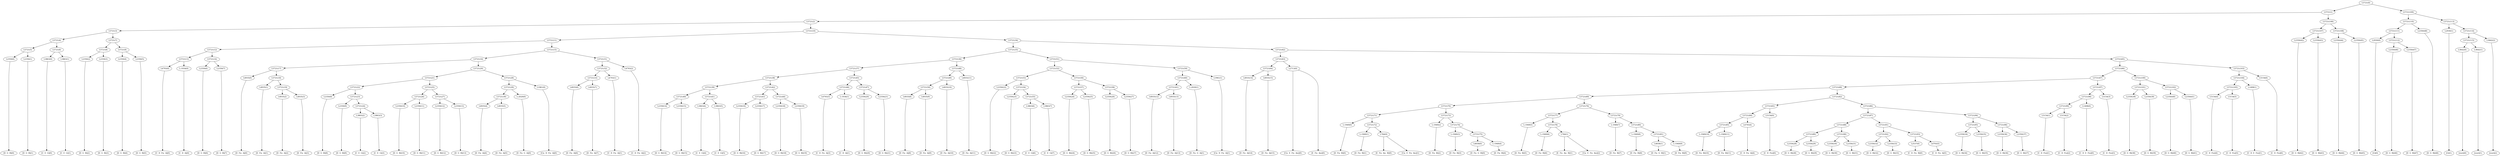 digraph sample{
"L2350(0)"->"[D  G  B](0)"
"L2350(1)"->"[D  G  B](1)"
"L5721(5)"->"L2350(0)"
"L5721(5)"->"L2350(1)"
"L3863(0)"->"[C  E  G](0)"
"L3863(1)"->"[C  E  G](1)"
"L5721(6)"->"L3863(0)"
"L5721(6)"->"L3863(1)"
"L5721(4)"->"L5721(5)"
"L5721(4)"->"L5721(6)"
"L2350(2)"->"[D  G  B](2)"
"L2350(3)"->"[D  G  B](3)"
"L5721(8)"->"L2350(2)"
"L5721(8)"->"L2350(3)"
"L2350(4)"->"[D  G  B](4)"
"L2350(5)"->"[D  G  B](5)"
"L5721(9)"->"L2350(4)"
"L5721(9)"->"L2350(5)"
"L5721(7)"->"L5721(8)"
"L5721(7)"->"L5721(9)"
"L5721(3)"->"L5721(4)"
"L5721(3)"->"L5721(7)"
"L4793(0)"->"[C  D  Fis  A](0)"
"L-1934(0)"->"[C  D  A](0)"
"L5721(13)"->"L4793(0)"
"L5721(13)"->"L-1934(0)"
"L2350(6)"->"[D  G  B](6)"
"L2350(7)"->"[D  G  B](7)"
"L5721(14)"->"L2350(6)"
"L5721(14)"->"L2350(7)"
"L5721(12)"->"L5721(13)"
"L5721(12)"->"L5721(14)"
"L4935(0)"->"[D  Fis  A](0)"
"L4935(1)"->"[D  Fis  A](1)"
"L4935(2)"->"[D  Fis  A](2)"
"L4935(3)"->"[D  Fis  A](3)"
"L5721(19)"->"L4935(2)"
"L5721(19)"->"L4935(3)"
"L5721(18)"->"L4935(1)"
"L5721(18)"->"L5721(19)"
"L5721(17)"->"L4935(0)"
"L5721(17)"->"L5721(18)"
"L2350(8)"->"[D  G  B](8)"
"L2350(9)"->"[D  G  B](9)"
"L3863(2)"->"[C  E  G](2)"
"L3863(3)"->"[C  E  G](3)"
"L5721(24)"->"L3863(2)"
"L5721(24)"->"L3863(3)"
"L5721(23)"->"L2350(9)"
"L5721(23)"->"L5721(24)"
"L5721(22)"->"L2350(8)"
"L5721(22)"->"L5721(23)"
"L2350(10)"->"[D  G  B](10)"
"L2350(11)"->"[D  G  B](11)"
"L5721(26)"->"L2350(10)"
"L5721(26)"->"L2350(11)"
"L2350(12)"->"[D  G  B](12)"
"L2350(13)"->"[D  G  B](13)"
"L5721(27)"->"L2350(12)"
"L5721(27)"->"L2350(13)"
"L5721(25)"->"L5721(26)"
"L5721(25)"->"L5721(27)"
"L5721(21)"->"L5721(22)"
"L5721(21)"->"L5721(25)"
"L4935(4)"->"[D  Fis  A](4)"
"L4935(5)"->"[D  Fis  A](5)"
"L5721(30)"->"L4935(4)"
"L5721(30)"->"L4935(5)"
"L-2020(0)"->"[D  Fis  G  A](0)"
"L5721(29)"->"L5721(30)"
"L5721(29)"->"L-2020(0)"
"L1961(0)"->"[Cis  D  Fis  A](0)"
"L5721(28)"->"L5721(29)"
"L5721(28)"->"L1961(0)"
"L5721(20)"->"L5721(21)"
"L5721(20)"->"L5721(28)"
"L5721(16)"->"L5721(17)"
"L5721(16)"->"L5721(20)"
"L4935(6)"->"[D  Fis  A](6)"
"L4935(7)"->"[D  Fis  A](7)"
"L5721(33)"->"L4935(6)"
"L5721(33)"->"L4935(7)"
"L4793(1)"->"[C  D  Fis  A](1)"
"L5721(32)"->"L5721(33)"
"L5721(32)"->"L4793(1)"
"L4793(2)"->"[C  D  Fis  A](2)"
"L5721(31)"->"L5721(32)"
"L5721(31)"->"L4793(2)"
"L5721(15)"->"L5721(16)"
"L5721(15)"->"L5721(31)"
"L5721(11)"->"L5721(12)"
"L5721(11)"->"L5721(15)"
"L2350(14)"->"[D  G  B](14)"
"L2350(15)"->"[D  G  B](15)"
"L5721(40)"->"L2350(14)"
"L5721(40)"->"L2350(15)"
"L3863(4)"->"[C  E  G](4)"
"L3863(5)"->"[C  E  G](5)"
"L5721(41)"->"L3863(4)"
"L5721(41)"->"L3863(5)"
"L5721(39)"->"L5721(40)"
"L5721(39)"->"L5721(41)"
"L2350(16)"->"[D  G  B](16)"
"L2350(17)"->"[D  G  B](17)"
"L5721(43)"->"L2350(16)"
"L5721(43)"->"L2350(17)"
"L2350(18)"->"[D  G  B](18)"
"L2350(19)"->"[D  G  B](19)"
"L5721(44)"->"L2350(18)"
"L5721(44)"->"L2350(19)"
"L5721(42)"->"L5721(43)"
"L5721(42)"->"L5721(44)"
"L5721(38)"->"L5721(39)"
"L5721(38)"->"L5721(42)"
"L4793(3)"->"[C  D  Fis  A](3)"
"L-1934(1)"->"[C  D  A](1)"
"L5721(46)"->"L4793(3)"
"L5721(46)"->"L-1934(1)"
"L2350(20)"->"[D  G  B](20)"
"L2350(21)"->"[D  G  B](21)"
"L5721(47)"->"L2350(20)"
"L5721(47)"->"L2350(21)"
"L5721(45)"->"L5721(46)"
"L5721(45)"->"L5721(47)"
"L5721(37)"->"L5721(38)"
"L5721(37)"->"L5721(45)"
"L4935(8)"->"[D  Fis  A](8)"
"L4935(9)"->"[D  Fis  A](9)"
"L5721(50)"->"L4935(8)"
"L5721(50)"->"L4935(9)"
"L4935(10)"->"[D  Fis  A](10)"
"L5721(49)"->"L5721(50)"
"L5721(49)"->"L4935(10)"
"L4935(11)"->"[D  Fis  A](11)"
"L5721(48)"->"L5721(49)"
"L5721(48)"->"L4935(11)"
"L5721(36)"->"L5721(37)"
"L5721(36)"->"L5721(48)"
"L2350(22)"->"[D  G  B](22)"
"L2350(23)"->"[D  G  B](23)"
"L3863(6)"->"[C  E  G](6)"
"L3863(7)"->"[C  E  G](7)"
"L5721(55)"->"L3863(6)"
"L5721(55)"->"L3863(7)"
"L5721(54)"->"L2350(23)"
"L5721(54)"->"L5721(55)"
"L5721(53)"->"L2350(22)"
"L5721(53)"->"L5721(54)"
"L2350(24)"->"[D  G  B](24)"
"L2350(25)"->"[D  G  B](25)"
"L5721(57)"->"L2350(24)"
"L5721(57)"->"L2350(25)"
"L2350(26)"->"[D  G  B](26)"
"L2350(27)"->"[D  G  B](27)"
"L5721(58)"->"L2350(26)"
"L5721(58)"->"L2350(27)"
"L5721(56)"->"L5721(57)"
"L5721(56)"->"L5721(58)"
"L5721(52)"->"L5721(53)"
"L5721(52)"->"L5721(56)"
"L4935(12)"->"[D  Fis  A](12)"
"L4935(13)"->"[D  Fis  A](13)"
"L5721(61)"->"L4935(12)"
"L5721(61)"->"L4935(13)"
"L-2020(1)"->"[D  Fis  G  A](1)"
"L5721(60)"->"L5721(61)"
"L5721(60)"->"L-2020(1)"
"L1961(1)"->"[Cis  D  Fis  A](1)"
"L5721(59)"->"L5721(60)"
"L5721(59)"->"L1961(1)"
"L5721(51)"->"L5721(52)"
"L5721(51)"->"L5721(59)"
"L5721(35)"->"L5721(36)"
"L5721(35)"->"L5721(51)"
"L4935(14)"->"[D  Fis  A](14)"
"L4935(15)"->"[D  Fis  A](15)"
"L5721(64)"->"L4935(14)"
"L5721(64)"->"L4935(15)"
"L2713(0)"->"[Cis  E  Fis  Ais](0)"
"L2713(0)"->"[E  Fis  Ais](0)"
"L5721(63)"->"L5721(64)"
"L5721(63)"->"L2713(0)"
"L-1949(0)"->"[D  Fis  B](0)"
"L-1949(1)"->"[D  Fis  B](1)"
"L764(0)"->"[E  Fis  Ais  B](0)"
"L764(0)"->"[Cis  E  Fis  Ais](1)"
"L5721(72)"->"L-1949(1)"
"L5721(72)"->"L764(0)"
"L5721(71)"->"L-1949(0)"
"L5721(71)"->"L5721(72)"
"L-1949(2)"->"[D  Fis  B](2)"
"L-1949(3)"->"[D  Fis  B](3)"
"L4658(0)"->"[D  Fis  G  B](0)"
"L-1949(4)"->"[D  Fis  B](4)"
"L5721(75)"->"L4658(0)"
"L5721(75)"->"L-1949(4)"
"L5721(74)"->"L-1949(3)"
"L5721(74)"->"L5721(75)"
"L5721(73)"->"L-1949(2)"
"L5721(73)"->"L5721(74)"
"L5721(70)"->"L5721(71)"
"L5721(70)"->"L5721(73)"
"L-1949(5)"->"[D  Fis  B](5)"
"L-1949(6)"->"[D  Fis  B](6)"
"L764(1)"->"[E  Fis  Ais  B](1)"
"L764(1)"->"[Cis  E  Fis  Ais](2)"
"L5721(78)"->"L-1949(6)"
"L5721(78)"->"L764(1)"
"L5721(77)"->"L-1949(5)"
"L5721(77)"->"L5721(78)"
"L-1949(7)"->"[D  Fis  B](7)"
"L-1949(8)"->"[D  Fis  B](8)"
"L4658(1)"->"[D  Fis  G  B](1)"
"L-1949(9)"->"[D  Fis  B](9)"
"L5721(81)"->"L4658(1)"
"L5721(81)"->"L-1949(9)"
"L5721(80)"->"L-1949(8)"
"L5721(80)"->"L5721(81)"
"L5721(79)"->"L-1949(7)"
"L5721(79)"->"L5721(80)"
"L5721(76)"->"L5721(77)"
"L5721(76)"->"L5721(79)"
"L5721(69)"->"L5721(70)"
"L5721(69)"->"L5721(76)"
"L-1949(10)"->"[D  Fis  B](10)"
"L-1949(11)"->"[D  Fis  B](11)"
"L5721(85)"->"L-1949(10)"
"L5721(85)"->"L-1949(11)"
"L4793(4)"->"[C  D  Fis  A](4)"
"L5721(84)"->"L5721(85)"
"L5721(84)"->"L4793(4)"
"L5154(0)"->"[C  D  Fis](0)"
"L5721(83)"->"L5721(84)"
"L5721(83)"->"L5154(0)"
"L2350(28)"->"[D  G  B](28)"
"L2350(29)"->"[D  G  B](29)"
"L5721(89)"->"L2350(28)"
"L5721(89)"->"L2350(29)"
"L2350(30)"->"[D  G  B](30)"
"L2350(31)"->"[D  G  B](31)"
"L5721(90)"->"L2350(30)"
"L5721(90)"->"L2350(31)"
"L5721(88)"->"L5721(89)"
"L5721(88)"->"L5721(90)"
"L2350(32)"->"[D  G  B](32)"
"L2350(33)"->"[D  G  B](33)"
"L5721(92)"->"L2350(32)"
"L5721(92)"->"L2350(33)"
"L2537(0)"->"[C  D  Fis  B](0)"
"L4793(5)"->"[C  D  Fis  A](5)"
"L5721(93)"->"L2537(0)"
"L5721(93)"->"L4793(5)"
"L5721(91)"->"L5721(92)"
"L5721(91)"->"L5721(93)"
"L5721(87)"->"L5721(88)"
"L5721(87)"->"L5721(91)"
"L2350(34)"->"[D  G  B](34)"
"L2350(35)"->"[D  G  B](35)"
"L5721(95)"->"L2350(34)"
"L5721(95)"->"L2350(35)"
"L2350(36)"->"[D  G  B](36)"
"L2350(37)"->"[D  G  B](37)"
"L5721(96)"->"L2350(36)"
"L5721(96)"->"L2350(37)"
"L5721(94)"->"L5721(95)"
"L5721(94)"->"L5721(96)"
"L5721(86)"->"L5721(87)"
"L5721(86)"->"L5721(94)"
"L5721(82)"->"L5721(83)"
"L5721(82)"->"L5721(86)"
"L5721(68)"->"L5721(69)"
"L5721(68)"->"L5721(82)"
"L5154(1)"->"[C  D  Fis](1)"
"L5154(2)"->"[C  D  Fis](2)"
"L5721(99)"->"L5154(1)"
"L5721(99)"->"L5154(2)"
"L1408(0)"->"[C  D  E  Fis](0)"
"L5721(98)"->"L5721(99)"
"L5721(98)"->"L1408(0)"
"L5154(3)"->"[C  D  Fis](3)"
"L5721(97)"->"L5721(98)"
"L5721(97)"->"L5154(3)"
"L5721(67)"->"L5721(68)"
"L5721(67)"->"L5721(97)"
"L2350(38)"->"[D  G  B](38)"
"L2350(39)"->"[D  G  B](39)"
"L5721(101)"->"L2350(38)"
"L5721(101)"->"L2350(39)"
"L2350(40)"->"[D  G  B](40)"
"L2350(41)"->"[D  G  B](41)"
"L5721(102)"->"L2350(40)"
"L5721(102)"->"L2350(41)"
"L5721(100)"->"L5721(101)"
"L5721(100)"->"L5721(102)"
"L5721(66)"->"L5721(67)"
"L5721(66)"->"L5721(100)"
"L5154(4)"->"[C  D  Fis](4)"
"L5154(5)"->"[C  D  Fis](5)"
"L5721(105)"->"L5154(4)"
"L5721(105)"->"L5154(5)"
"L1408(1)"->"[C  D  E  Fis](1)"
"L5721(104)"->"L5721(105)"
"L5721(104)"->"L1408(1)"
"L5154(6)"->"[C  D  Fis](6)"
"L5721(103)"->"L5721(104)"
"L5721(103)"->"L5154(6)"
"L5721(65)"->"L5721(66)"
"L5721(65)"->"L5721(103)"
"L5721(62)"->"L5721(63)"
"L5721(62)"->"L5721(65)"
"L5721(34)"->"L5721(35)"
"L5721(34)"->"L5721(62)"
"L5721(10)"->"L5721(11)"
"L5721(10)"->"L5721(34)"
"L5721(2)"->"L5721(3)"
"L5721(2)"->"L5721(10)"
"L2350(42)"->"[D  G  B](42)"
"L2350(43)"->"[D  G  B](43)"
"L5721(107)"->"L2350(42)"
"L5721(107)"->"L2350(43)"
"L2350(44)"->"[D  G  B](44)"
"L2350(45)"->"[D  G  B](45)"
"L5721(108)"->"L2350(44)"
"L5721(108)"->"L2350(45)"
"L5721(106)"->"L5721(107)"
"L5721(106)"->"L5721(108)"
"L5721(1)"->"L5721(2)"
"L5721(1)"->"L5721(106)"
"L2930(0)"->"[G](0)"
"L2350(46)"->"[D  G  B](46)"
"L2350(47)"->"[D  G  B](47)"
"L5721(112)"->"L2350(46)"
"L5721(112)"->"L2350(47)"
"L5721(111)"->"L2930(0)"
"L5721(111)"->"L5721(112)"
"L2350(48)"->"[D  G  B](48)"
"L5721(110)"->"L5721(111)"
"L5721(110)"->"L2350(48)"
"L2930(1)"->"[G](1)"
"L3642(0)"->"[rest](0)"
"L3642(1)"->"[rest](1)"
"L5721(115)"->"L3642(0)"
"L5721(115)"->"L3642(1)"
"L3642(2)"->"[rest](2)"
"L5721(114)"->"L5721(115)"
"L5721(114)"->"L3642(2)"
"L5721(113)"->"L2930(1)"
"L5721(113)"->"L5721(114)"
"L5721(109)"->"L5721(110)"
"L5721(109)"->"L5721(113)"
"L5721(0)"->"L5721(1)"
"L5721(0)"->"L5721(109)"
{rank = min; "L5721(0)"}
{rank = same; "L5721(1)"; "L5721(109)";}
{rank = same; "L5721(2)"; "L5721(106)"; "L5721(110)"; "L5721(113)";}
{rank = same; "L5721(3)"; "L5721(10)"; "L5721(107)"; "L5721(108)"; "L5721(111)"; "L2350(48)"; "L2930(1)"; "L5721(114)";}
{rank = same; "L5721(4)"; "L5721(7)"; "L5721(11)"; "L5721(34)"; "L2350(42)"; "L2350(43)"; "L2350(44)"; "L2350(45)"; "L2930(0)"; "L5721(112)"; "L5721(115)"; "L3642(2)";}
{rank = same; "L5721(5)"; "L5721(6)"; "L5721(8)"; "L5721(9)"; "L5721(12)"; "L5721(15)"; "L5721(35)"; "L5721(62)"; "L2350(46)"; "L2350(47)"; "L3642(0)"; "L3642(1)";}
{rank = same; "L2350(0)"; "L2350(1)"; "L3863(0)"; "L3863(1)"; "L2350(2)"; "L2350(3)"; "L2350(4)"; "L2350(5)"; "L5721(13)"; "L5721(14)"; "L5721(16)"; "L5721(31)"; "L5721(36)"; "L5721(51)"; "L5721(63)"; "L5721(65)";}
{rank = same; "L4793(0)"; "L-1934(0)"; "L2350(6)"; "L2350(7)"; "L5721(17)"; "L5721(20)"; "L5721(32)"; "L4793(2)"; "L5721(37)"; "L5721(48)"; "L5721(52)"; "L5721(59)"; "L5721(64)"; "L2713(0)"; "L5721(66)"; "L5721(103)";}
{rank = same; "L4935(0)"; "L5721(18)"; "L5721(21)"; "L5721(28)"; "L5721(33)"; "L4793(1)"; "L5721(38)"; "L5721(45)"; "L5721(49)"; "L4935(11)"; "L5721(53)"; "L5721(56)"; "L5721(60)"; "L1961(1)"; "L4935(14)"; "L4935(15)"; "L5721(67)"; "L5721(100)"; "L5721(104)"; "L5154(6)";}
{rank = same; "L4935(1)"; "L5721(19)"; "L5721(22)"; "L5721(25)"; "L5721(29)"; "L1961(0)"; "L4935(6)"; "L4935(7)"; "L5721(39)"; "L5721(42)"; "L5721(46)"; "L5721(47)"; "L5721(50)"; "L4935(10)"; "L2350(22)"; "L5721(54)"; "L5721(57)"; "L5721(58)"; "L5721(61)"; "L-2020(1)"; "L5721(68)"; "L5721(97)"; "L5721(101)"; "L5721(102)"; "L5721(105)"; "L1408(1)";}
{rank = same; "L4935(2)"; "L4935(3)"; "L2350(8)"; "L5721(23)"; "L5721(26)"; "L5721(27)"; "L5721(30)"; "L-2020(0)"; "L5721(40)"; "L5721(41)"; "L5721(43)"; "L5721(44)"; "L4793(3)"; "L-1934(1)"; "L2350(20)"; "L2350(21)"; "L4935(8)"; "L4935(9)"; "L2350(23)"; "L5721(55)"; "L2350(24)"; "L2350(25)"; "L2350(26)"; "L2350(27)"; "L4935(12)"; "L4935(13)"; "L5721(69)"; "L5721(82)"; "L5721(98)"; "L5154(3)"; "L2350(38)"; "L2350(39)"; "L2350(40)"; "L2350(41)"; "L5154(4)"; "L5154(5)";}
{rank = same; "L2350(9)"; "L5721(24)"; "L2350(10)"; "L2350(11)"; "L2350(12)"; "L2350(13)"; "L4935(4)"; "L4935(5)"; "L2350(14)"; "L2350(15)"; "L3863(4)"; "L3863(5)"; "L2350(16)"; "L2350(17)"; "L2350(18)"; "L2350(19)"; "L3863(6)"; "L3863(7)"; "L5721(70)"; "L5721(76)"; "L5721(83)"; "L5721(86)"; "L5721(99)"; "L1408(0)";}
{rank = same; "L3863(2)"; "L3863(3)"; "L5721(71)"; "L5721(73)"; "L5721(77)"; "L5721(79)"; "L5721(84)"; "L5154(0)"; "L5721(87)"; "L5721(94)"; "L5154(1)"; "L5154(2)";}
{rank = same; "L-1949(0)"; "L5721(72)"; "L-1949(2)"; "L5721(74)"; "L-1949(5)"; "L5721(78)"; "L-1949(7)"; "L5721(80)"; "L5721(85)"; "L4793(4)"; "L5721(88)"; "L5721(91)"; "L5721(95)"; "L5721(96)";}
{rank = same; "L-1949(1)"; "L764(0)"; "L-1949(3)"; "L5721(75)"; "L-1949(6)"; "L764(1)"; "L-1949(8)"; "L5721(81)"; "L-1949(10)"; "L-1949(11)"; "L5721(89)"; "L5721(90)"; "L5721(92)"; "L5721(93)"; "L2350(34)"; "L2350(35)"; "L2350(36)"; "L2350(37)";}
{rank = same; "L4658(0)"; "L-1949(4)"; "L4658(1)"; "L-1949(9)"; "L2350(28)"; "L2350(29)"; "L2350(30)"; "L2350(31)"; "L2350(32)"; "L2350(33)"; "L2537(0)"; "L4793(5)";}
{rank = max; "[C  D  A](0)"; "[C  D  A](1)"; "[C  D  E  Fis](0)"; "[C  D  E  Fis](1)"; "[C  D  Fis  A](0)"; "[C  D  Fis  A](1)"; "[C  D  Fis  A](2)"; "[C  D  Fis  A](3)"; "[C  D  Fis  A](4)"; "[C  D  Fis  A](5)"; "[C  D  Fis  B](0)"; "[C  D  Fis](0)"; "[C  D  Fis](1)"; "[C  D  Fis](2)"; "[C  D  Fis](3)"; "[C  D  Fis](4)"; "[C  D  Fis](5)"; "[C  D  Fis](6)"; "[C  E  G](0)"; "[C  E  G](1)"; "[C  E  G](2)"; "[C  E  G](3)"; "[C  E  G](4)"; "[C  E  G](5)"; "[C  E  G](6)"; "[C  E  G](7)"; "[Cis  D  Fis  A](0)"; "[Cis  D  Fis  A](1)"; "[Cis  E  Fis  Ais](0)"; "[Cis  E  Fis  Ais](1)"; "[Cis  E  Fis  Ais](2)"; "[D  Fis  A](0)"; "[D  Fis  A](1)"; "[D  Fis  A](10)"; "[D  Fis  A](11)"; "[D  Fis  A](12)"; "[D  Fis  A](13)"; "[D  Fis  A](14)"; "[D  Fis  A](15)"; "[D  Fis  A](2)"; "[D  Fis  A](3)"; "[D  Fis  A](4)"; "[D  Fis  A](5)"; "[D  Fis  A](6)"; "[D  Fis  A](7)"; "[D  Fis  A](8)"; "[D  Fis  A](9)"; "[D  Fis  B](0)"; "[D  Fis  B](1)"; "[D  Fis  B](10)"; "[D  Fis  B](11)"; "[D  Fis  B](2)"; "[D  Fis  B](3)"; "[D  Fis  B](4)"; "[D  Fis  B](5)"; "[D  Fis  B](6)"; "[D  Fis  B](7)"; "[D  Fis  B](8)"; "[D  Fis  B](9)"; "[D  Fis  G  A](0)"; "[D  Fis  G  A](1)"; "[D  Fis  G  B](0)"; "[D  Fis  G  B](1)"; "[D  G  B](0)"; "[D  G  B](1)"; "[D  G  B](10)"; "[D  G  B](11)"; "[D  G  B](12)"; "[D  G  B](13)"; "[D  G  B](14)"; "[D  G  B](15)"; "[D  G  B](16)"; "[D  G  B](17)"; "[D  G  B](18)"; "[D  G  B](19)"; "[D  G  B](2)"; "[D  G  B](20)"; "[D  G  B](21)"; "[D  G  B](22)"; "[D  G  B](23)"; "[D  G  B](24)"; "[D  G  B](25)"; "[D  G  B](26)"; "[D  G  B](27)"; "[D  G  B](28)"; "[D  G  B](29)"; "[D  G  B](3)"; "[D  G  B](30)"; "[D  G  B](31)"; "[D  G  B](32)"; "[D  G  B](33)"; "[D  G  B](34)"; "[D  G  B](35)"; "[D  G  B](36)"; "[D  G  B](37)"; "[D  G  B](38)"; "[D  G  B](39)"; "[D  G  B](4)"; "[D  G  B](40)"; "[D  G  B](41)"; "[D  G  B](42)"; "[D  G  B](43)"; "[D  G  B](44)"; "[D  G  B](45)"; "[D  G  B](46)"; "[D  G  B](47)"; "[D  G  B](48)"; "[D  G  B](5)"; "[D  G  B](6)"; "[D  G  B](7)"; "[D  G  B](8)"; "[D  G  B](9)"; "[E  Fis  Ais  B](0)"; "[E  Fis  Ais  B](1)"; "[E  Fis  Ais](0)"; "[G](0)"; "[G](1)"; "[rest](0)"; "[rest](1)"; "[rest](2)";}
}